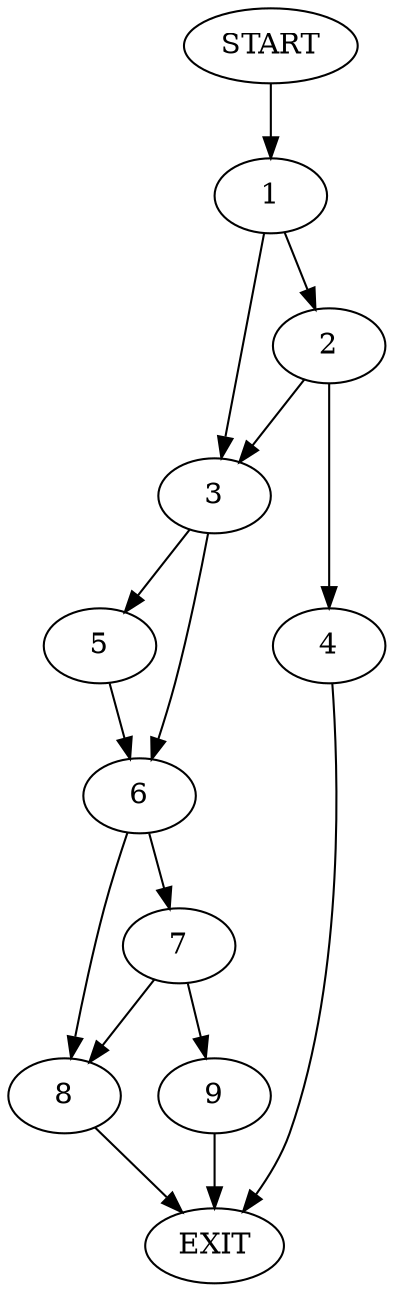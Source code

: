 digraph {
0 [label="START"]
10 [label="EXIT"]
0 -> 1
1 -> 2
1 -> 3
2 -> 3
2 -> 4
3 -> 5
3 -> 6
4 -> 10
6 -> 7
6 -> 8
5 -> 6
8 -> 10
7 -> 9
7 -> 8
9 -> 10
}
